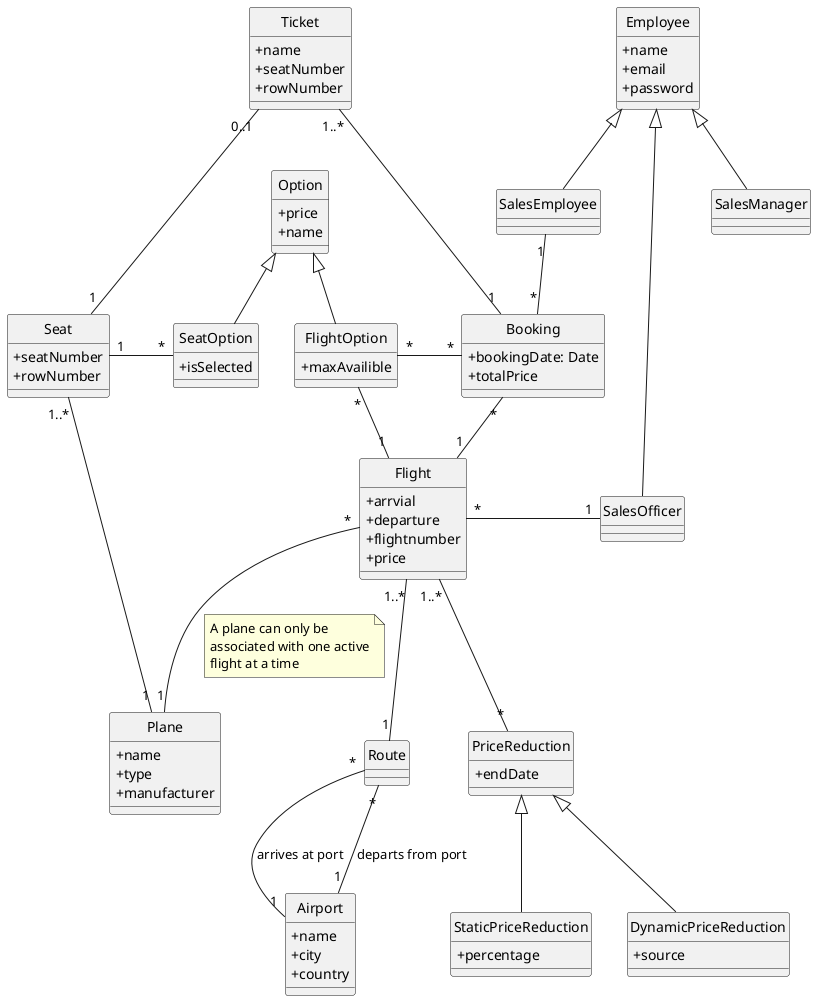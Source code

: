 @startuml test
skinparam classAttributeIconSize 0
skinparam componentStyle uml2
'left to right direction
hide circle

class Flight {
    +arrvial
    +departure
    +flightnumber
    +price
}


class PriceReduction {
    +endDate
}

class StaticPriceReduction extends PriceReduction {
    +percentage
}

class DynamicPriceReduction extends PriceReduction {
    +source
}

class Route {
}

class Airport {
    +name
    +city
    +country
}

class Booking {
    +bookingDate: Date
    +totalPrice
}

class Ticket {
    +name
    +seatNumber
    +rowNumber
}

class Plane {
    +name
    +type
    +manufacturer
}

class Seat {
    +seatNumber
    +rowNumber
}

class Option {
    +price
    +name
}

class SeatOption extends Option {
    +isSelected
}

class FlightOption extends Option {
    +maxAvailible
}

class Employee {
    +name
    +email
    +password
}

class SalesEmployee extends Employee {

}

class SalesOfficer extends Employee {

}

class SalesManager extends Employee {

}

Booking "*" -- "1" Flight
SalesOfficer "1" -l- "*" Flight: \t\t\t
SalesEmployee "1" -- "*" Booking
Ticket "1..*" --- "1" Booking
Flight "1..*" -- "1" Route
Route "*" -- "1" Airport: arrives at port
Route "*" -- "1" Airport: departs from port
Flight "1..*" -- "*" PriceReduction
SeatOption "*" - "1" Seat: \t
Plane "1" -left- "1..*" Seat: \t
Flight "*" -- "1" Plane
note on link
A plane can only be
associated with one active
flight at a time
end note
Ticket "0..1" -- "1" Seat
FlightOption "*" - "1" Flight
FlightOption "*" - "*" Booking: \t

@enduml